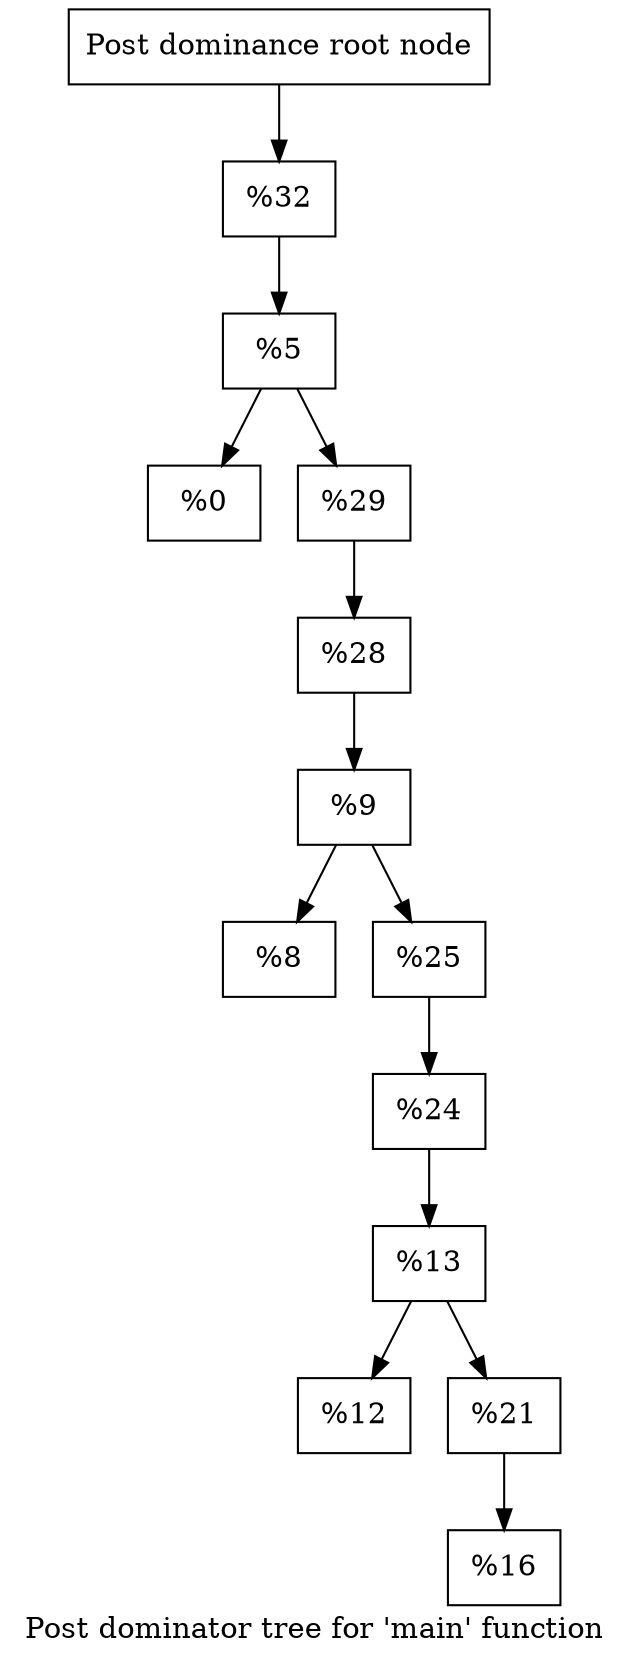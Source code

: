 digraph "Post dominator tree for 'main' function" {
	label="Post dominator tree for 'main' function";

	Node0x55e65c7d0b50 [shape=record,label="{Post dominance root node}"];
	Node0x55e65c7d0b50 -> Node0x55e65c7d0fc0;
	Node0x55e65c7d0fc0 [shape=record,label="{%32 }"];
	Node0x55e65c7d0fc0 -> Node0x55e65c7d1020;
	Node0x55e65c7d1020 [shape=record,label="{%5 }"];
	Node0x55e65c7d1020 -> Node0x55e65c7d1080;
	Node0x55e65c7d1020 -> Node0x55e65c7d10e0;
	Node0x55e65c7d1080 [shape=record,label="{%0 }"];
	Node0x55e65c7d10e0 [shape=record,label="{%29 }"];
	Node0x55e65c7d10e0 -> Node0x55e65c7d1140;
	Node0x55e65c7d1140 [shape=record,label="{%28 }"];
	Node0x55e65c7d1140 -> Node0x55e65c7d11a0;
	Node0x55e65c7d11a0 [shape=record,label="{%9 }"];
	Node0x55e65c7d11a0 -> Node0x55e65c7d1200;
	Node0x55e65c7d11a0 -> Node0x55e65c7d1260;
	Node0x55e65c7d1200 [shape=record,label="{%8 }"];
	Node0x55e65c7d1260 [shape=record,label="{%25 }"];
	Node0x55e65c7d1260 -> Node0x55e65c7d12c0;
	Node0x55e65c7d12c0 [shape=record,label="{%24 }"];
	Node0x55e65c7d12c0 -> Node0x55e65c7d1320;
	Node0x55e65c7d1320 [shape=record,label="{%13 }"];
	Node0x55e65c7d1320 -> Node0x55e65c7d1380;
	Node0x55e65c7d1320 -> Node0x55e65c7d13e0;
	Node0x55e65c7d1380 [shape=record,label="{%12 }"];
	Node0x55e65c7d13e0 [shape=record,label="{%21 }"];
	Node0x55e65c7d13e0 -> Node0x55e65c7d1440;
	Node0x55e65c7d1440 [shape=record,label="{%16 }"];
}
